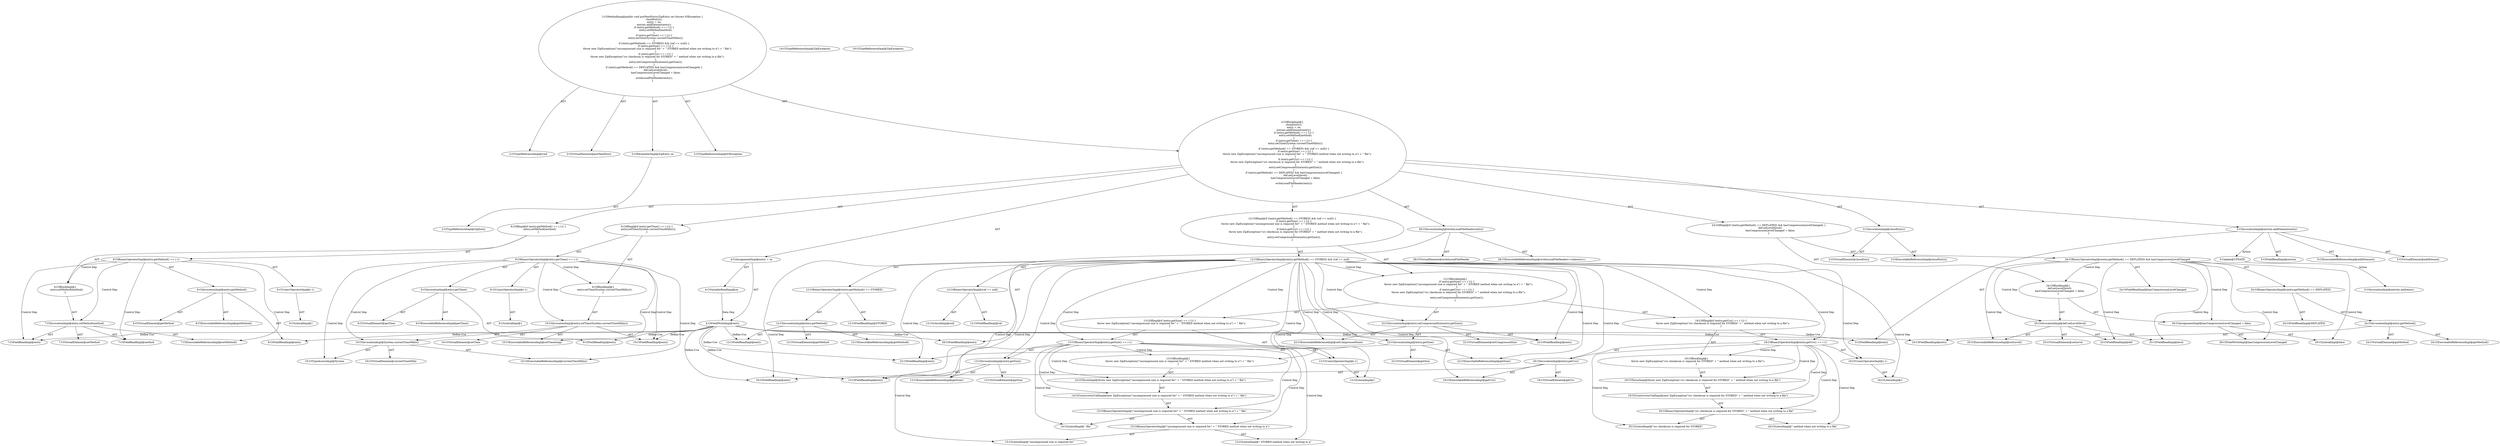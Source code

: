 digraph "putNextEntry#?,ZipEntry" {
0 [label="2:CtTypeReferenceImpl@void" shape=ellipse]
1 [label="2:CtVirtualElement@putNextEntry" shape=ellipse]
2 [label="2:CtParameterImpl@ZipEntry ze" shape=ellipse]
3 [label="2:CtTypeReferenceImpl@ZipEntry" shape=ellipse]
4 [label="2:CtTypeReferenceImpl@IOException" shape=ellipse]
5 [label="3:CtExecutableReferenceImpl@closeEntry()" shape=ellipse]
6 [label="3:CtVirtualElement@closeEntry" shape=ellipse]
7 [label="3:CtInvocationImpl@closeEntry()" shape=ellipse]
8 [label="4:CtFieldWriteImpl@entry" shape=ellipse]
9 [label="4:CtVariableReadImpl@ze" shape=ellipse]
10 [label="4:CtAssignmentImpl@entry = ze" shape=ellipse]
11 [label="5:CtExecutableReferenceImpl@addElement()" shape=ellipse]
12 [label="5:CtVirtualElement@addElement" shape=ellipse]
13 [label="5:CtFieldReadImpl@entries" shape=ellipse]
14 [label="5:CtFieldReadImpl@entry" shape=ellipse]
15 [label="5:CtInvocationImpl@entries.addElement(entry)" shape=ellipse]
16 [label="6:CtExecutableReferenceImpl@getMethod()" shape=ellipse]
17 [label="6:CtVirtualElement@getMethod" shape=ellipse]
18 [label="6:CtFieldReadImpl@entry" shape=ellipse]
19 [label="6:CtInvocationImpl@entry.getMethod()" shape=ellipse]
20 [label="6:CtLiteralImpl@1" shape=ellipse]
21 [label="6:CtUnaryOperatorImpl@(-1)" shape=ellipse]
22 [label="6:CtBinaryOperatorImpl@entry.getMethod() == (-1)" shape=ellipse]
23 [label="7:CtExecutableReferenceImpl@setMethod()" shape=ellipse]
24 [label="7:CtVirtualElement@setMethod" shape=ellipse]
25 [label="7:CtFieldReadImpl@entry" shape=ellipse]
26 [label="7:CtFieldReadImpl@method" shape=ellipse]
27 [label="7:CtInvocationImpl@entry.setMethod(method)" shape=ellipse]
28 [label="6:CtBlockImpl@\{
    entry.setMethod(method);
\}" shape=ellipse]
29 [label="6:CtIfImpl@if (entry.getMethod() == (-1)) \{
    entry.setMethod(method);
\}" shape=ellipse]
30 [label="9:CtExecutableReferenceImpl@getTime()" shape=ellipse]
31 [label="9:CtVirtualElement@getTime" shape=ellipse]
32 [label="9:CtFieldReadImpl@entry" shape=ellipse]
33 [label="9:CtInvocationImpl@entry.getTime()" shape=ellipse]
34 [label="9:CtLiteralImpl@1" shape=ellipse]
35 [label="9:CtUnaryOperatorImpl@(-1)" shape=ellipse]
36 [label="9:CtBinaryOperatorImpl@entry.getTime() == (-1)" shape=ellipse]
37 [label="10:CtExecutableReferenceImpl@setTime(long)" shape=ellipse]
38 [label="10:CtVirtualElement@setTime" shape=ellipse]
39 [label="10:CtFieldReadImpl@entry" shape=ellipse]
40 [label="10:CtExecutableReferenceImpl@currentTimeMillis()" shape=ellipse]
41 [label="10:CtVirtualElement@currentTimeMillis" shape=ellipse]
42 [label="10:CtTypeAccessImpl@System" shape=ellipse]
43 [label="10:CtInvocationImpl@System.currentTimeMillis()" shape=ellipse]
44 [label="10:CtInvocationImpl@entry.setTime(System.currentTimeMillis())" shape=ellipse]
45 [label="9:CtBlockImpl@\{
    entry.setTime(System.currentTimeMillis());
\}" shape=ellipse]
46 [label="9:CtIfImpl@if (entry.getTime() == (-1)) \{
    entry.setTime(System.currentTimeMillis());
\}" shape=ellipse]
47 [label="12:CtExecutableReferenceImpl@getMethod()" shape=ellipse]
48 [label="12:CtVirtualElement@getMethod" shape=ellipse]
49 [label="12:CtFieldReadImpl@entry" shape=ellipse]
50 [label="12:CtInvocationImpl@entry.getMethod()" shape=ellipse]
51 [label="12:CtFieldReadImpl@STORED" shape=ellipse]
52 [label="12:CtBinaryOperatorImpl@(entry.getMethod() == STORED)" shape=ellipse]
53 [label="12:CtFieldReadImpl@raf" shape=ellipse]
54 [label="12:CtLiteralImpl@null" shape=ellipse]
55 [label="12:CtBinaryOperatorImpl@(raf == null)" shape=ellipse]
56 [label="12:CtBinaryOperatorImpl@(entry.getMethod() == STORED) && (raf == null)" shape=ellipse]
57 [label="13:CtExecutableReferenceImpl@getSize()" shape=ellipse]
58 [label="13:CtVirtualElement@getSize" shape=ellipse]
59 [label="13:CtFieldReadImpl@entry" shape=ellipse]
60 [label="13:CtInvocationImpl@entry.getSize()" shape=ellipse]
61 [label="13:CtLiteralImpl@1" shape=ellipse]
62 [label="13:CtUnaryOperatorImpl@(-1)" shape=ellipse]
63 [label="13:CtBinaryOperatorImpl@entry.getSize() == (-1)" shape=ellipse]
64 [label="14:CtTypeReferenceImpl@ZipException" shape=ellipse]
65 [label="15:CtLiteralImpl@\"uncompressed size is required for\"" shape=ellipse]
66 [label="15:CtLiteralImpl@\" STORED method when not writing to a\"" shape=ellipse]
67 [label="15:CtBinaryOperatorImpl@(\"uncompressed size is required for\" + \" STORED method when not writing to a\")" shape=ellipse]
68 [label="16:CtLiteralImpl@\" file\"" shape=ellipse]
69 [label="15:CtBinaryOperatorImpl@(\"uncompressed size is required for\" + \" STORED method when not writing to a\") + \" file\"" shape=ellipse]
70 [label="14:CtConstructorCallImpl@new ZipException((\"uncompressed size is required for\" + \" STORED method when not writing to a\") + \" file\")" shape=ellipse]
71 [label="14:CtThrowImpl@throw new ZipException((\"uncompressed size is required for\" + \" STORED method when not writing to a\") + \" file\")" shape=ellipse]
72 [label="13:CtBlockImpl@\{
    throw new ZipException((\"uncompressed size is required for\" + \" STORED method when not writing to a\") + \" file\");
\}" shape=ellipse]
73 [label="13:CtIfImpl@if (entry.getSize() == (-1)) \{
    throw new ZipException((\"uncompressed size is required for\" + \" STORED method when not writing to a\") + \" file\");
\}" shape=ellipse]
74 [label="18:CtExecutableReferenceImpl@getCrc()" shape=ellipse]
75 [label="18:CtVirtualElement@getCrc" shape=ellipse]
76 [label="18:CtFieldReadImpl@entry" shape=ellipse]
77 [label="18:CtInvocationImpl@entry.getCrc()" shape=ellipse]
78 [label="18:CtLiteralImpl@1" shape=ellipse]
79 [label="18:CtUnaryOperatorImpl@(-1)" shape=ellipse]
80 [label="18:CtBinaryOperatorImpl@entry.getCrc() == (-1)" shape=ellipse]
81 [label="19:CtTypeReferenceImpl@ZipException" shape=ellipse]
82 [label="20:CtLiteralImpl@\"crc checksum is required for STORED\"" shape=ellipse]
83 [label="20:CtLiteralImpl@\" method when not writing to a file\"" shape=ellipse]
84 [label="20:CtBinaryOperatorImpl@\"crc checksum is required for STORED\" + \" method when not writing to a file\"" shape=ellipse]
85 [label="19:CtConstructorCallImpl@new ZipException(\"crc checksum is required for STORED\" + \" method when not writing to a file\")" shape=ellipse]
86 [label="19:CtThrowImpl@throw new ZipException(\"crc checksum is required for STORED\" + \" method when not writing to a file\")" shape=ellipse]
87 [label="18:CtBlockImpl@\{
    throw new ZipException(\"crc checksum is required for STORED\" + \" method when not writing to a file\");
\}" shape=ellipse]
88 [label="18:CtIfImpl@if (entry.getCrc() == (-1)) \{
    throw new ZipException(\"crc checksum is required for STORED\" + \" method when not writing to a file\");
\}" shape=ellipse]
89 [label="22:CtExecutableReferenceImpl@setCompressedSize()" shape=ellipse]
90 [label="22:CtVirtualElement@setCompressedSize" shape=ellipse]
91 [label="22:CtFieldReadImpl@entry" shape=ellipse]
92 [label="22:CtExecutableReferenceImpl@getSize()" shape=ellipse]
93 [label="22:CtVirtualElement@getSize" shape=ellipse]
94 [label="22:CtFieldReadImpl@entry" shape=ellipse]
95 [label="22:CtInvocationImpl@entry.getSize()" shape=ellipse]
96 [label="22:CtInvocationImpl@entry.setCompressedSize(entry.getSize())" shape=ellipse]
97 [label="12:CtBlockImpl@\{
    if (entry.getSize() == (-1)) \{
        throw new ZipException((\"uncompressed size is required for\" + \" STORED method when not writing to a\") + \" file\");
    \}
    if (entry.getCrc() == (-1)) \{
        throw new ZipException(\"crc checksum is required for STORED\" + \" method when not writing to a file\");
    \}
    entry.setCompressedSize(entry.getSize());
\}" shape=ellipse]
98 [label="12:CtIfImpl@if ((entry.getMethod() == STORED) && (raf == null)) \{
    if (entry.getSize() == (-1)) \{
        throw new ZipException((\"uncompressed size is required for\" + \" STORED method when not writing to a\") + \" file\");
    \}
    if (entry.getCrc() == (-1)) \{
        throw new ZipException(\"crc checksum is required for STORED\" + \" method when not writing to a file\");
    \}
    entry.setCompressedSize(entry.getSize());
\}" shape=ellipse]
99 [label="24:CtExecutableReferenceImpl@getMethod()" shape=ellipse]
100 [label="24:CtVirtualElement@getMethod" shape=ellipse]
101 [label="24:CtFieldReadImpl@entry" shape=ellipse]
102 [label="24:CtInvocationImpl@entry.getMethod()" shape=ellipse]
103 [label="24:CtFieldReadImpl@DEFLATED" shape=ellipse]
104 [label="24:CtBinaryOperatorImpl@(entry.getMethod() == DEFLATED)" shape=ellipse]
105 [label="24:CtFieldReadImpl@hasCompressionLevelChanged" shape=ellipse]
106 [label="24:CtBinaryOperatorImpl@(entry.getMethod() == DEFLATED) && hasCompressionLevelChanged" shape=ellipse]
107 [label="25:CtExecutableReferenceImpl@setLevel()" shape=ellipse]
108 [label="25:CtVirtualElement@setLevel" shape=ellipse]
109 [label="25:CtFieldReadImpl@def" shape=ellipse]
110 [label="25:CtFieldReadImpl@level" shape=ellipse]
111 [label="25:CtInvocationImpl@def.setLevel(level)" shape=ellipse]
112 [label="26:CtFieldWriteImpl@hasCompressionLevelChanged" shape=ellipse]
113 [label="26:CtLiteralImpl@false" shape=ellipse]
114 [label="26:CtAssignmentImpl@hasCompressionLevelChanged = false" shape=ellipse]
115 [label="24:CtBlockImpl@\{
    def.setLevel(level);
    hasCompressionLevelChanged = false;
\}" shape=ellipse]
116 [label="24:CtIfImpl@if ((entry.getMethod() == DEFLATED) && hasCompressionLevelChanged) \{
    def.setLevel(level);
    hasCompressionLevelChanged = false;
\}" shape=ellipse]
117 [label="28:CtExecutableReferenceImpl@writeLocalFileHeader(<unknown>)" shape=ellipse]
118 [label="28:CtVirtualElement@writeLocalFileHeader" shape=ellipse]
119 [label="28:CtFieldReadImpl@entry" shape=ellipse]
120 [label="28:CtInvocationImpl@writeLocalFileHeader(entry)" shape=ellipse]
121 [label="2:CtBlockImpl@\{
    closeEntry();
    entry = ze;
    entries.addElement(entry);
    if (entry.getMethod() == (-1)) \{
        entry.setMethod(method);
    \}
    if (entry.getTime() == (-1)) \{
        entry.setTime(System.currentTimeMillis());
    \}
    if ((entry.getMethod() == STORED) && (raf == null)) \{
        if (entry.getSize() == (-1)) \{
            throw new ZipException((\"uncompressed size is required for\" + \" STORED method when not writing to a\") + \" file\");
        \}
        if (entry.getCrc() == (-1)) \{
            throw new ZipException(\"crc checksum is required for STORED\" + \" method when not writing to a file\");
        \}
        entry.setCompressedSize(entry.getSize());
    \}
    if ((entry.getMethod() == DEFLATED) && hasCompressionLevelChanged) \{
        def.setLevel(level);
        hasCompressionLevelChanged = false;
    \}
    writeLocalFileHeader(entry);
\}" shape=ellipse]
122 [label="2:CtMethodImpl@public void putNextEntry(ZipEntry ze) throws IOException \{
    closeEntry();
    entry = ze;
    entries.addElement(entry);
    if (entry.getMethod() == (-1)) \{
        entry.setMethod(method);
    \}
    if (entry.getTime() == (-1)) \{
        entry.setTime(System.currentTimeMillis());
    \}
    if ((entry.getMethod() == STORED) && (raf == null)) \{
        if (entry.getSize() == (-1)) \{
            throw new ZipException((\"uncompressed size is required for\" + \" STORED method when not writing to a\") + \" file\");
        \}
        if (entry.getCrc() == (-1)) \{
            throw new ZipException(\"crc checksum is required for STORED\" + \" method when not writing to a file\");
        \}
        entry.setCompressedSize(entry.getSize());
    \}
    if ((entry.getMethod() == DEFLATED) && hasCompressionLevelChanged) \{
        def.setLevel(level);
        hasCompressionLevelChanged = false;
    \}
    writeLocalFileHeader(entry);
\}" shape=ellipse]
123 [label="5:Update@UPDATE" shape=ellipse]
124 [label="5:CtInvocationImpl@entries.add(entry)" shape=ellipse]
2 -> 3 [label="AST"];
7 -> 6 [label="AST"];
7 -> 5 [label="AST"];
8 -> 14 [label="Define-Use"];
8 -> 18 [label="Define-Use"];
8 -> 25 [label="Define-Use"];
8 -> 32 [label="Define-Use"];
8 -> 39 [label="Define-Use"];
8 -> 49 [label="Define-Use"];
8 -> 59 [label="Define-Use"];
8 -> 76 [label="Define-Use"];
8 -> 91 [label="Define-Use"];
8 -> 94 [label="Define-Use"];
8 -> 101 [label="Define-Use"];
8 -> 119 [label="Define-Use"];
9 -> 8 [label="Data Dep"];
10 -> 8 [label="AST"];
10 -> 9 [label="AST"];
15 -> 12 [label="AST"];
15 -> 13 [label="AST"];
15 -> 11 [label="AST"];
15 -> 14 [label="AST"];
15 -> 123 [label="Action"];
19 -> 17 [label="AST"];
19 -> 18 [label="AST"];
19 -> 16 [label="AST"];
21 -> 20 [label="AST"];
22 -> 19 [label="AST"];
22 -> 21 [label="AST"];
22 -> 28 [label="Control Dep"];
22 -> 27 [label="Control Dep"];
22 -> 23 [label="Control Dep"];
22 -> 25 [label="Control Dep"];
22 -> 26 [label="Control Dep"];
27 -> 24 [label="AST"];
27 -> 25 [label="AST"];
27 -> 23 [label="AST"];
27 -> 26 [label="AST"];
28 -> 27 [label="AST"];
29 -> 22 [label="AST"];
29 -> 28 [label="AST"];
33 -> 31 [label="AST"];
33 -> 32 [label="AST"];
33 -> 30 [label="AST"];
35 -> 34 [label="AST"];
36 -> 33 [label="AST"];
36 -> 35 [label="AST"];
36 -> 45 [label="Control Dep"];
36 -> 44 [label="Control Dep"];
36 -> 37 [label="Control Dep"];
36 -> 39 [label="Control Dep"];
36 -> 43 [label="Control Dep"];
36 -> 40 [label="Control Dep"];
36 -> 42 [label="Control Dep"];
43 -> 41 [label="AST"];
43 -> 42 [label="AST"];
43 -> 40 [label="AST"];
44 -> 38 [label="AST"];
44 -> 39 [label="AST"];
44 -> 37 [label="AST"];
44 -> 43 [label="AST"];
45 -> 44 [label="AST"];
46 -> 36 [label="AST"];
46 -> 45 [label="AST"];
50 -> 48 [label="AST"];
50 -> 49 [label="AST"];
50 -> 47 [label="AST"];
52 -> 50 [label="AST"];
52 -> 51 [label="AST"];
55 -> 53 [label="AST"];
55 -> 54 [label="AST"];
56 -> 52 [label="AST"];
56 -> 55 [label="AST"];
56 -> 97 [label="Control Dep"];
56 -> 73 [label="Control Dep"];
56 -> 63 [label="Control Dep"];
56 -> 60 [label="Control Dep"];
56 -> 57 [label="Control Dep"];
56 -> 59 [label="Control Dep"];
56 -> 62 [label="Control Dep"];
56 -> 61 [label="Control Dep"];
56 -> 88 [label="Control Dep"];
56 -> 80 [label="Control Dep"];
56 -> 77 [label="Control Dep"];
56 -> 74 [label="Control Dep"];
56 -> 76 [label="Control Dep"];
56 -> 79 [label="Control Dep"];
56 -> 78 [label="Control Dep"];
56 -> 96 [label="Control Dep"];
56 -> 89 [label="Control Dep"];
56 -> 91 [label="Control Dep"];
56 -> 95 [label="Control Dep"];
56 -> 92 [label="Control Dep"];
56 -> 94 [label="Control Dep"];
60 -> 58 [label="AST"];
60 -> 59 [label="AST"];
60 -> 57 [label="AST"];
62 -> 61 [label="AST"];
63 -> 60 [label="AST"];
63 -> 62 [label="AST"];
63 -> 72 [label="Control Dep"];
63 -> 71 [label="Control Dep"];
63 -> 70 [label="Control Dep"];
63 -> 69 [label="Control Dep"];
63 -> 67 [label="Control Dep"];
63 -> 65 [label="Control Dep"];
63 -> 66 [label="Control Dep"];
63 -> 68 [label="Control Dep"];
67 -> 65 [label="AST"];
67 -> 66 [label="AST"];
69 -> 67 [label="AST"];
69 -> 68 [label="AST"];
70 -> 69 [label="AST"];
71 -> 70 [label="AST"];
72 -> 71 [label="AST"];
73 -> 63 [label="AST"];
73 -> 72 [label="AST"];
77 -> 75 [label="AST"];
77 -> 76 [label="AST"];
77 -> 74 [label="AST"];
79 -> 78 [label="AST"];
80 -> 77 [label="AST"];
80 -> 79 [label="AST"];
80 -> 87 [label="Control Dep"];
80 -> 86 [label="Control Dep"];
80 -> 85 [label="Control Dep"];
80 -> 84 [label="Control Dep"];
80 -> 82 [label="Control Dep"];
80 -> 83 [label="Control Dep"];
84 -> 82 [label="AST"];
84 -> 83 [label="AST"];
85 -> 84 [label="AST"];
86 -> 85 [label="AST"];
87 -> 86 [label="AST"];
88 -> 80 [label="AST"];
88 -> 87 [label="AST"];
95 -> 93 [label="AST"];
95 -> 94 [label="AST"];
95 -> 92 [label="AST"];
96 -> 90 [label="AST"];
96 -> 91 [label="AST"];
96 -> 89 [label="AST"];
96 -> 95 [label="AST"];
97 -> 73 [label="AST"];
97 -> 88 [label="AST"];
97 -> 96 [label="AST"];
98 -> 56 [label="AST"];
98 -> 97 [label="AST"];
102 -> 100 [label="AST"];
102 -> 101 [label="AST"];
102 -> 99 [label="AST"];
104 -> 102 [label="AST"];
104 -> 103 [label="AST"];
106 -> 104 [label="AST"];
106 -> 105 [label="AST"];
106 -> 115 [label="Control Dep"];
106 -> 111 [label="Control Dep"];
106 -> 107 [label="Control Dep"];
106 -> 109 [label="Control Dep"];
106 -> 110 [label="Control Dep"];
106 -> 114 [label="Control Dep"];
106 -> 112 [label="Control Dep"];
106 -> 113 [label="Control Dep"];
111 -> 108 [label="AST"];
111 -> 109 [label="AST"];
111 -> 107 [label="AST"];
111 -> 110 [label="AST"];
114 -> 112 [label="AST"];
114 -> 113 [label="AST"];
115 -> 111 [label="AST"];
115 -> 114 [label="AST"];
116 -> 106 [label="AST"];
116 -> 115 [label="AST"];
120 -> 118 [label="AST"];
120 -> 117 [label="AST"];
120 -> 119 [label="AST"];
121 -> 7 [label="AST"];
121 -> 10 [label="AST"];
121 -> 15 [label="AST"];
121 -> 29 [label="AST"];
121 -> 46 [label="AST"];
121 -> 98 [label="AST"];
121 -> 116 [label="AST"];
121 -> 120 [label="AST"];
122 -> 1 [label="AST"];
122 -> 0 [label="AST"];
122 -> 2 [label="AST"];
122 -> 4 [label="AST"];
122 -> 121 [label="AST"];
123 -> 124 [label="Action"];
}